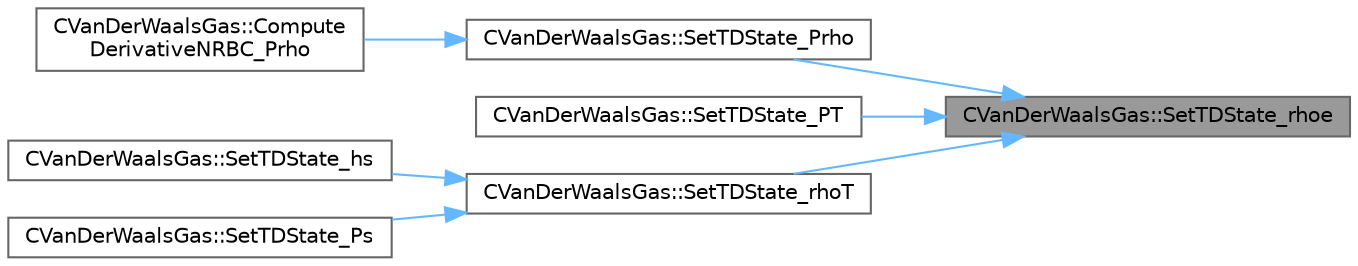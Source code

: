 digraph "CVanDerWaalsGas::SetTDState_rhoe"
{
 // LATEX_PDF_SIZE
  bgcolor="transparent";
  edge [fontname=Helvetica,fontsize=10,labelfontname=Helvetica,labelfontsize=10];
  node [fontname=Helvetica,fontsize=10,shape=box,height=0.2,width=0.4];
  rankdir="RL";
  Node1 [id="Node000001",label="CVanDerWaalsGas::SetTDState_rhoe",height=0.2,width=0.4,color="gray40", fillcolor="grey60", style="filled", fontcolor="black",tooltip="Set the Dimensionless State using Density and Internal Energy."];
  Node1 -> Node2 [id="edge1_Node000001_Node000002",dir="back",color="steelblue1",style="solid",tooltip=" "];
  Node2 [id="Node000002",label="CVanDerWaalsGas::SetTDState_Prho",height=0.2,width=0.4,color="grey40", fillcolor="white", style="filled",URL="$classCVanDerWaalsGas.html#a3e3819999d02ba7e9d6fd90562f4e53b",tooltip="Set the Dimensionless State using Pressure and Density."];
  Node2 -> Node3 [id="edge2_Node000002_Node000003",dir="back",color="steelblue1",style="solid",tooltip=" "];
  Node3 [id="Node000003",label="CVanDerWaalsGas::Compute\lDerivativeNRBC_Prho",height=0.2,width=0.4,color="grey40", fillcolor="white", style="filled",URL="$classCVanDerWaalsGas.html#a509039b3e2a11f51b2dce888bb1b8ef0",tooltip="compute some derivatives of enthalpy and entropy needed for subsonic inflow BC"];
  Node1 -> Node4 [id="edge3_Node000001_Node000004",dir="back",color="steelblue1",style="solid",tooltip=" "];
  Node4 [id="Node000004",label="CVanDerWaalsGas::SetTDState_PT",height=0.2,width=0.4,color="grey40", fillcolor="white", style="filled",URL="$classCVanDerWaalsGas.html#ab6a9168206a60ceb832cadd473f25527",tooltip="Set the Dimensionless State using Pressure and Temperature."];
  Node1 -> Node5 [id="edge4_Node000001_Node000005",dir="back",color="steelblue1",style="solid",tooltip=" "];
  Node5 [id="Node000005",label="CVanDerWaalsGas::SetTDState_rhoT",height=0.2,width=0.4,color="grey40", fillcolor="white", style="filled",URL="$classCVanDerWaalsGas.html#ab22fe66d1a8d3215dc7eaa6fd2ae544e",tooltip="Set the Dimensionless state using Density and Temperature."];
  Node5 -> Node6 [id="edge5_Node000005_Node000006",dir="back",color="steelblue1",style="solid",tooltip=" "];
  Node6 [id="Node000006",label="CVanDerWaalsGas::SetTDState_hs",height=0.2,width=0.4,color="grey40", fillcolor="white", style="filled",URL="$classCVanDerWaalsGas.html#ae0db288520bf4927806693e7e451f5a7",tooltip="Set the Dimensionless state using Enthalpy and Entropy."];
  Node5 -> Node7 [id="edge6_Node000005_Node000007",dir="back",color="steelblue1",style="solid",tooltip=" "];
  Node7 [id="Node000007",label="CVanDerWaalsGas::SetTDState_Ps",height=0.2,width=0.4,color="grey40", fillcolor="white", style="filled",URL="$classCVanDerWaalsGas.html#a083225c5dfb55c338ff2a2831d3303bb",tooltip="Set the Dimensionless State using Pressure and Entropy."];
}
